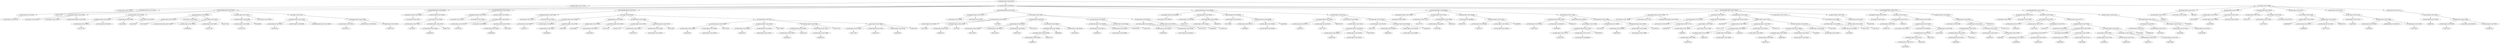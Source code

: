 strict digraph  {
<_ast.alias object at 0xa21776fd0>;
<_ast.Import object at 0xa17797610>;
<_ast.Load object at 0x10295c1d0>;
<_ast.Name object at 0xa17cf5550>;
<_ast.Attribute object at 0xa17303290>;
Load1921233;
<_ast.arg object at 0xa17cf5cd0>;
<_ast.arg object at 0xa17cf5750>;
<_ast.NameConstant object at 0xa17cf5d50>;
<_ast.arguments object at 0xa17cf5650>;
<_ast.Name object at 0xa17cf5850>;
Load7357594;
<_ast.Store object at 0x10295c290>;
<_ast.Attribute object at 0xa173b0050>;
<_ast.Name object at 0xa17cf5dd0>;
Store5422963;
<_ast.List object at 0xa17cf5950>;
Load1449167;
<_ast.Assign object at 0xa178c4990>;
<_ast.Name object at 0xa17cf5e50>;
Store7418440;
<_ast.Add object at 0x10295cc90>;
<_ast.NameConstant object at 0xa17cf5ed0>;
<_ast.Name object at 0xa17cf5a90>;
Load6786464;
<_ast.Name object at 0xa17cf5f50>;
Load3417003;
<_ast.List object at 0xa17cf5a10>;
Load4773843;
<_ast.AugAssign object at 0xa22fe4ad0>;
<_ast.Name object at 0xa17cf5b90>;
Load1574010;
<_ast.Attribute object at 0xa17cf5fd0>;
Store8663641;
<_ast.Dict object at 0xa17cf58d0>;
<_ast.Assign object at 0xa17cf5b10>;
<_ast.Name object at 0xa17cf5c90>;
Load1878364;
<_ast.IsNot object at 0x102961fd0>;
<_ast.NameConstant object at 0xa17cf56d0>;
<_ast.Compare object at 0xa17cf57d0>;
<_ast.Name object at 0xa17cf5d10>;
Store5933372;
<_ast.BitOr object at 0x102961390>;
<_ast.Name object at 0xa17cf55d0>;
Load9491164;
<_ast.AugAssign object at 0xa177d3a90>;
<_ast.If object at 0xa17cf5c10>;
<_ast.FunctionDef object at 0xa17cf5c50>;
<_ast.arg object at 0xa17cf5510>;
<_ast.arguments object at 0xa17cf5d90>;
<_ast.Name object at 0xa17cf5450>;
Load7695927;
<_ast.Name object at 0xa17cf53d0>;
Load8230053;
<_ast.Attribute object at 0xa17cf5410>;
Load8957556;
<_ast.Call object at 0xa17cf5490>;
<_ast.Return object at 0xa17cf54d0>;
<_ast.FunctionDef object at 0xa22f65590>;
<_ast.arg object at 0xa17cf5310>;
<_ast.arg object at 0xa17cf52d0>;
<_ast.arguments object at 0xa17cf5350>;
<_ast.Name object at 0xa17cf5210>;
Load5790705;
<_ast.In object at 0x1029690d0>;
<_ast.Name object at 0xa17cf5190>;
Load2968186;
<_ast.Attribute object at 0xa17cf51d0>;
Load7053565;
<_ast.Compare object at 0xa17cf5250>;
<_ast.Return object at 0xa17cf5290>;
<_ast.FunctionDef object at 0xa17cf5390>;
<_ast.arg object at 0xa17cf5090>;
<_ast.arg object at 0xa17cf5050>;
<_ast.arguments object at 0xa17cf50d0>;
<_ast.Name object at 0xa17cf3f90>;
Load7956172;
<_ast.NotIn object at 0x102969190>;
<_ast.Name object at 0xa17cf3f10>;
Load9461966;
<_ast.Attribute object at 0xa17cf3f50>;
Load9562666;
<_ast.Compare object at 0xa17cf3fd0>;
<_ast.Name object at 0xa17cf3e90>;
Store8196960;
<_ast.Name object at 0xa17cf3e10>;
Load3705642;
<_ast.Attribute object at 0xa17cf3e50>;
Load7922501;
<_ast.Assign object at 0xa17cf3ed0>;
<_ast.Name object at 0xa17cf3d90>;
Store9621759;
<_ast.Name object at 0xa17cf3d10>;
Load5537935;
<_ast.Num object at 0xa17cf3c90>;
<_ast.Index object at 0xa17cf3cd0>;
<_ast.Subscript object at 0xa17cf3d50>;
Load7559603;
<_ast.Assign object at 0xa17cf3dd0>;
<_ast.Name object at 0xa17cf3b90>;
Load2247636;
<_ast.Num object at 0xa17cf3b10>;
<_ast.Index object at 0xa17cf3b50>;
<_ast.Subscript object at 0xa17cf3bd0>;
Store4332690;
<_ast.Name object at 0xa17cf3a90>;
Load4745032;
<_ast.Num object at 0xa17cf3a10>;
<_ast.Index object at 0xa17cf3a50>;
<_ast.Subscript object at 0xa17cf3ad0>;
Store2764980;
<_ast.Name object at 0xa17cf3950>;
Load4536551;
<_ast.Attribute object at 0xa17cf3990>;
Load5152318;
<_ast.Name object at 0xa17cf38d0>;
Load9709355;
<_ast.Index object at 0xa17cf3910>;
<_ast.Subscript object at 0xa17cf39d0>;
Store2672657;
<_ast.Name object at 0xa17cf3850>;
Load7117945;
<_ast.Name object at 0xa17cf37d0>;
Load7941754;
<_ast.Name object at 0xa17cf3790>;
Load5010097;
<_ast.List object at 0xa17cf3890>;
Load8416295;
<_ast.Assign object at 0xa17cf3c50>;
<_ast.If object at 0xa178b4c90>;
<_ast.FunctionDef object at 0xa17cf5110>;
<_ast.arg object at 0xa17cf36d0>;
<_ast.arg object at 0xa17cf3690>;
<_ast.arguments object at 0xa17cf3710>;
<_ast.Name object at 0xa17cf35d0>;
Load7758086;
<_ast.Name object at 0xa17cf3550>;
Load4504743;
<_ast.Attribute object at 0xa17cf3590>;
Load792566;
<_ast.Compare object at 0xa17cf3610>;
In5195500;
<_ast.Name object at 0xa17d02fd0>;
Store7781853;
<_ast.Name object at 0xa17d02e10>;
Store2734495;
<_ast.Name object at 0xa17d02f50>;
Store6225453;
<_ast.Tuple object at 0xa17d02e90>;
Store3108228;
<_ast.Name object at 0xa17d02d10>;
Load4686512;
<_ast.Attribute object at 0xa17d02ed0>;
Load1097725;
<_ast.Attribute object at 0xa17d02d90>;
Load9648485;
<_ast.Name object at 0xa17d02e50>;
Load3730354;
<_ast.Call object at 0xa1e126b50>;
<_ast.Assign object at 0xa17d02f10>;
<_ast.Name object at 0xa17d02c10>;
Load9923816;
<_ast.Num object at 0xa17d02b90>;
<_ast.Index object at 0xa17d02d50>;
<_ast.Subscript object at 0xa17d02dd0>;
Store4055802;
<_ast.Name object at 0xa17d02cd0>;
Load8427995;
<_ast.Assign object at 0xa17d02c90>;
<_ast.Name object at 0xa17d02a90>;
Load9169238;
<_ast.Num object at 0xa17d02a10>;
<_ast.Index object at 0xa17d02bd0>;
<_ast.Subscript object at 0xa17d02c50>;
Store5631769;
<_ast.Name object at 0xa17d02b50>;
Load8568304;
<_ast.Assign object at 0xa17d02b10>;
<_ast.If object at 0xa17cf3650>;
<_ast.FunctionDef object at 0xa17cf3750>;
<_ast.arg object at 0xa17d02910>;
<_ast.arguments object at 0xa17d02ad0>;
<_ast.Name object at 0xa17d02890>;
Store4129242;
<_ast.Name object at 0xa17d02810>;
Load5002340;
<_ast.Attribute object at 0xa17d029d0>;
Load8499795;
<_ast.Assign object at 0xa17d02a50>;
<_ast.Name object at 0xa17d02790>;
Store7425846;
<_ast.Name object at 0xa17d02710>;
Load5860654;
<_ast.Num object at 0xa17d02690>;
<_ast.Index object at 0xa17d02850>;
<_ast.Subscript object at 0xa17d028d0>;
Load6465480;
<_ast.Assign object at 0xa17d02950>;
<_ast.Name object at 0xa17d02750>;
Load550301;
<_ast.Name object at 0xa17d02590>;
Load7115691;
<_ast.Compare object at 0xa17d02610>;
IsNot5953376;
<_ast.Name object at 0xa17d02490>;
Load3153146;
<_ast.Num object at 0xa17d02410>;
<_ast.Index object at 0xa17d025d0>;
<_ast.Subscript object at 0xa17d02650>;
Load7797906;
<_ast.Yield object at 0xa17d02510>;
<_ast.Expr object at 0xa17d026d0>;
<_ast.Name object at 0xa17d02390>;
Store741858;
<_ast.Name object at 0xa17d023d0>;
Load6647580;
<_ast.Num object at 0xa17d02f90>;
<_ast.Index object at 0xa17d02450>;
<_ast.Subscript object at 0xa17d024d0>;
Load6930330;
<_ast.Assign object at 0xa17d02550>;
<_ast.While object at 0xa17d027d0>;
<_ast.FunctionDef object at 0xa17d02990>;
<_ast.arg object at 0xa178e8350>;
<_ast.arguments object at 0xa173106d0>;
<_ast.Name object at 0xa177d5150>;
Store1577074;
<_ast.Name object at 0xa2a824a50>;
Load2455864;
<_ast.Attribute object at 0xa17c00e90>;
Load301244;
<_ast.Assign object at 0xa17c11b90>;
<_ast.Name object at 0xa16ffd410>;
Store6432783;
<_ast.Name object at 0xa17005dd0>;
Load591181;
<_ast.Num object at 0xa17005e50>;
<_ast.Index object at 0xa17005a10>;
<_ast.Subscript object at 0xa177d3b10>;
Load4800932;
<_ast.Assign object at 0xa178e04d0>;
<_ast.Name object at 0xa17025d10>;
Load8249239;
<_ast.Name object at 0xa2ab0d710>;
Load2693609;
<_ast.Compare object at 0xa177cd590>;
IsNot6521677;
<_ast.Name object at 0xa177b7310>;
Load2110780;
<_ast.Num object at 0xa1b698b50>;
<_ast.Index object at 0xa177c2c10>;
<_ast.Subscript object at 0xa177b7d50>;
Load5006505;
<_ast.Yield object at 0xa17c08d10>;
<_ast.Expr object at 0xa175661d0>;
<_ast.Name object at 0xa177bbf90>;
Store1580183;
<_ast.Name object at 0xa1700bf50>;
Load6780530;
<_ast.Num object at 0xa1779df90>;
<_ast.Index object at 0xa1779d650>;
<_ast.Subscript object at 0xa17799c90>;
Load2856148;
<_ast.Assign object at 0xa177bbfd0>;
<_ast.While object at 0xa177cde50>;
<_ast.FunctionDef object at 0xa2309ec90>;
<_ast.arg object at 0xa1779d390>;
<_ast.arg object at 0xa17773750>;
<_ast.NameConstant object at 0xa177b16d0>;
<_ast.arguments object at 0xa1779d7d0>;
<_ast.Not object at 0x1029617d0>;
<_ast.Name object at 0xa17717750>;
Load4889268;
<_ast.UnaryOp object at 0xa177ade90>;
<_ast.Name object at 0xa177a4cd0>;
Load866507;
<_ast.Str object at 0xa177a4d50>;
<_ast.Call object at 0xa177ab950>;
<_ast.Raise object at 0xa190c5650>;
<_ast.If object at 0xa172f5450>;
<_ast.Name object at 0xa1731a590>;
Store5463857;
<_ast.Name object at 0xa1753eb50>;
Load1571132;
<_ast.Name object at 0xa17cf9450>;
Load5387394;
<_ast.Attribute object at 0xa17cf9490>;
Load6935150;
<_ast.Num object at 0xa17cf93d0>;
<_ast.Index object at 0xa17cf9410>;
<_ast.Subscript object at 0xa17cf94d0>;
Load1280511;
<_ast.Num object at 0xa17cf9350>;
<_ast.Index object at 0xa17cf9390>;
<_ast.Subscript object at 0xa17cf9510>;
Load2972574;
<_ast.Name object at 0xa17cf9250>;
Load7651031;
<_ast.Attribute object at 0xa17cf9290>;
Load9670905;
<_ast.Num object at 0xa17cf91d0>;
<_ast.Index object at 0xa17cf9210>;
<_ast.Subscript object at 0xa17cf92d0>;
Load94950;
<_ast.Num object at 0xa17cf9150>;
<_ast.Index object at 0xa17cf9190>;
<_ast.Subscript object at 0xa17cf9310>;
Load5350801;
<_ast.IfExp object at 0xa1771d790>;
<_ast.Assign object at 0xa1731af10>;
<_ast.Name object at 0xa17cf9050>;
Load353488;
<_ast.Attribute object at 0xa17cf9090>;
Load3312984;
<_ast.Name object at 0xa17cf7fd0>;
Load1834279;
<_ast.Call object at 0xa17cf90d0>;
<_ast.Expr object at 0xa17cf9110>;
<_ast.Name object at 0xa17cf7f50>;
Load6785581;
<_ast.Return object at 0xa17cf7f90>;
<_ast.FunctionDef object at 0xa1779db10>;
<_ast.arg object at 0xa17cf7e90>;
<_ast.arguments object at 0xa17cf7ed0>;
<_ast.Name object at 0xa17cf7dd0>;
Load6541236;
<_ast.UnaryOp object at 0xa17cf7e10>;
Not6383237;
<_ast.Str object at 0xa17cf7d10>;
<_ast.Mod object at 0x102961090>;
<_ast.Name object at 0xa17cf7c10>;
Load1939280;
<_ast.Attribute object at 0xa17cf7c50>;
Load4114043;
<_ast.Attribute object at 0xa17cf7c90>;
Load2412265;
<_ast.Tuple object at 0xa17cf7cd0>;
Load1201508;
<_ast.BinOp object at 0xa17cf7d50>;
<_ast.Return object at 0xa17cf7d90>;
<_ast.If object at 0xa17cf7e50>;
<_ast.Str object at 0xa17cf7b90>;
<_ast.Name object at 0xa17cf7a90>;
Load6245861;
<_ast.Attribute object at 0xa17cf7ad0>;
Load7368117;
<_ast.Attribute object at 0xa17cf7b10>;
Load9097117;
<_ast.Name object at 0xa17cf7a10>;
Load2201241;
<_ast.Name object at 0xa17cf79d0>;
Load967644;
<_ast.Call object at 0xa17cf7a50>;
<_ast.Tuple object at 0xa17cf7b50>;
Load3753779;
<_ast.BinOp object at 0xa17cf7bd0>;
Mod9359214;
<_ast.Return object at 0xa17005390>;
<_ast.FunctionDef object at 0xa17cf7f10>;
<_ast.arg object at 0xa17cf78d0>;
<_ast.arg object at 0xa17cf7890>;
<_ast.arguments object at 0xa17cf7910>;
<_ast.Name object at 0xa17cf77d0>;
Load4616861;
<_ast.Name object at 0xa17cf7790>;
Load3718576;
<_ast.Name object at 0xa17cf7750>;
Load678910;
<_ast.Call object at 0xa17cf7810>;
<_ast.And object at 0x10295ca90>;
<_ast.Name object at 0xa17cf7610>;
Load4549940;
<_ast.Name object at 0xa17cf75d0>;
Load3161569;
<_ast.Call object at 0xa17cf7650>;
<_ast.Eq object at 0x102961a90>;
<_ast.Name object at 0xa17cf7550>;
Load4430529;
<_ast.Name object at 0xa17cf7510>;
Load7004560;
<_ast.Call object at 0xa17cf7590>;
<_ast.Compare object at 0xa17cf7690>;
<_ast.Name object at 0xa17cf7450>;
Load1665811;
<_ast.Name object at 0xa17cf7410>;
Load6531639;
<_ast.Call object at 0xa17cf7490>;
<_ast.Name object at 0xa17cf7390>;
Load9765212;
<_ast.Name object at 0xa17cf7350>;
Load7549028;
<_ast.Call object at 0xa17cf73d0>;
<_ast.Compare object at 0xa17cf74d0>;
Eq2708289;
<_ast.BoolOp object at 0xa17cf76d0>;
<_ast.Return object at 0xa17cf7710>;
<_ast.If object at 0xa17cf7850>;
<_ast.Name object at 0xa17cf7290>;
Load8854199;
<_ast.Name object at 0xa17cf7250>;
Load7456149;
<_ast.Call object at 0xa17cf72d0>;
<_ast.Name object at 0xa17cf71d0>;
Load3395944;
<_ast.Name object at 0xa17cf7190>;
Load7309768;
<_ast.Call object at 0xa17cf7210>;
<_ast.Compare object at 0xa17cf7310>;
Eq7692884;
<_ast.Return object at 0xa1aa75350>;
<_ast.FunctionDef object at 0xa17cf7950>;
<_ast.ClassDef object at 0xa2b089710>;
<_ast.Name object at 0xa17cf7110>;
Load806677;
<_ast.Str object at 0xa17cf70d0>;
<_ast.Compare object at 0xa17cf7150>;
Eq5469551;
<_ast.Name object at 0xa17cf7050>;
Store7059208;
<_ast.Name object at 0xa17cf34d0>;
Load7281899;
<_ast.Str object at 0xa17cf3490>;
<_ast.Call object at 0xa17cf3510>;
<_ast.Assign object at 0xa17cf7090>;
<_ast.Name object at 0xa17cf3410>;
Store5181311;
<_ast.Name object at 0xa17cf3390>;
Load7737856;
<_ast.Str object at 0xa17cf3350>;
<_ast.Call object at 0xa17cf33d0>;
<_ast.Assign object at 0xa17cf3450>;
<_ast.Name object at 0xa17cf3290>;
Load6588918;
<_ast.Name object at 0xa17cf3210>;
Load6608950;
<_ast.Name object at 0xa17cf31d0>;
Load7072749;
<_ast.BinOp object at 0xa17cf3250>;
BitOr6072615;
<_ast.Call object at 0xa17cf32d0>;
<_ast.Expr object at 0xa17cf3310>;
<_ast.Name object at 0xa17cf3110>;
Load4534697;
<_ast.Name object at 0xa17cf3090>;
Load430854;
<_ast.BitAnd object at 0x102961510>;
<_ast.Name object at 0xa17cf3050>;
Load2228667;
<_ast.BinOp object at 0xa17cf30d0>;
<_ast.Call object at 0xa17cf3150>;
<_ast.Expr object at 0xa17cf3190>;
<_ast.Name object at 0xa17cf1690>;
Load9932062;
<_ast.Name object at 0xa17cf1f90>;
Load5261534;
<_ast.Sub object at 0x10295cd50>;
<_ast.Name object at 0xa17cf1f50>;
Load8482324;
<_ast.BinOp object at 0xa17cf1fd0>;
<_ast.Call object at 0xa17cf1650>;
<_ast.Expr object at 0xa17cf1710>;
<_ast.If object at 0xa1779ddd0>;
<_ast.Module object at 0xa1a67cad0>;
<_ast.Import object at 0xa17797610> -> <_ast.alias object at 0xa21776fd0>;
<_ast.Name object at 0xa17cf5550> -> <_ast.Load object at 0x10295c1d0>;
<_ast.Attribute object at 0xa17303290> -> <_ast.Name object at 0xa17cf5550>;
<_ast.Attribute object at 0xa17303290> -> Load1921233;
<_ast.arguments object at 0xa17cf5650> -> <_ast.arg object at 0xa17cf5cd0>;
<_ast.arguments object at 0xa17cf5650> -> <_ast.arg object at 0xa17cf5750>;
<_ast.arguments object at 0xa17cf5650> -> <_ast.NameConstant object at 0xa17cf5d50>;
<_ast.Name object at 0xa17cf5850> -> Load7357594;
<_ast.Attribute object at 0xa173b0050> -> <_ast.Name object at 0xa17cf5850>;
<_ast.Attribute object at 0xa173b0050> -> <_ast.Store object at 0x10295c290>;
<_ast.Name object at 0xa17cf5dd0> -> Store5422963;
<_ast.List object at 0xa17cf5950> -> Load1449167;
<_ast.Assign object at 0xa178c4990> -> <_ast.Attribute object at 0xa173b0050>;
<_ast.Assign object at 0xa178c4990> -> <_ast.Name object at 0xa17cf5dd0>;
<_ast.Assign object at 0xa178c4990> -> <_ast.List object at 0xa17cf5950>;
<_ast.Name object at 0xa17cf5e50> -> Store7418440;
<_ast.Name object at 0xa17cf5a90> -> Load6786464;
<_ast.Name object at 0xa17cf5f50> -> Load3417003;
<_ast.List object at 0xa17cf5a10> -> <_ast.NameConstant object at 0xa17cf5ed0>;
<_ast.List object at 0xa17cf5a10> -> <_ast.Name object at 0xa17cf5a90>;
<_ast.List object at 0xa17cf5a10> -> <_ast.Name object at 0xa17cf5f50>;
<_ast.List object at 0xa17cf5a10> -> Load4773843;
<_ast.AugAssign object at 0xa22fe4ad0> -> <_ast.Name object at 0xa17cf5e50>;
<_ast.AugAssign object at 0xa22fe4ad0> -> <_ast.Add object at 0x10295cc90>;
<_ast.AugAssign object at 0xa22fe4ad0> -> <_ast.List object at 0xa17cf5a10>;
<_ast.Name object at 0xa17cf5b90> -> Load1574010;
<_ast.Attribute object at 0xa17cf5fd0> -> <_ast.Name object at 0xa17cf5b90>;
<_ast.Attribute object at 0xa17cf5fd0> -> Store8663641;
<_ast.Assign object at 0xa17cf5b10> -> <_ast.Attribute object at 0xa17cf5fd0>;
<_ast.Assign object at 0xa17cf5b10> -> <_ast.Dict object at 0xa17cf58d0>;
<_ast.Name object at 0xa17cf5c90> -> Load1878364;
<_ast.Compare object at 0xa17cf57d0> -> <_ast.Name object at 0xa17cf5c90>;
<_ast.Compare object at 0xa17cf57d0> -> <_ast.IsNot object at 0x102961fd0>;
<_ast.Compare object at 0xa17cf57d0> -> <_ast.NameConstant object at 0xa17cf56d0>;
<_ast.Name object at 0xa17cf5d10> -> Store5933372;
<_ast.Name object at 0xa17cf55d0> -> Load9491164;
<_ast.AugAssign object at 0xa177d3a90> -> <_ast.Name object at 0xa17cf5d10>;
<_ast.AugAssign object at 0xa177d3a90> -> <_ast.BitOr object at 0x102961390>;
<_ast.AugAssign object at 0xa177d3a90> -> <_ast.Name object at 0xa17cf55d0>;
<_ast.If object at 0xa17cf5c10> -> <_ast.Compare object at 0xa17cf57d0>;
<_ast.If object at 0xa17cf5c10> -> <_ast.AugAssign object at 0xa177d3a90>;
<_ast.FunctionDef object at 0xa17cf5c50> -> <_ast.arguments object at 0xa17cf5650>;
<_ast.FunctionDef object at 0xa17cf5c50> -> <_ast.Assign object at 0xa178c4990>;
<_ast.FunctionDef object at 0xa17cf5c50> -> <_ast.AugAssign object at 0xa22fe4ad0>;
<_ast.FunctionDef object at 0xa17cf5c50> -> <_ast.Assign object at 0xa17cf5b10>;
<_ast.FunctionDef object at 0xa17cf5c50> -> <_ast.If object at 0xa17cf5c10>;
<_ast.arguments object at 0xa17cf5d90> -> <_ast.arg object at 0xa17cf5510>;
<_ast.Name object at 0xa17cf5450> -> Load7695927;
<_ast.Name object at 0xa17cf53d0> -> Load8230053;
<_ast.Attribute object at 0xa17cf5410> -> <_ast.Name object at 0xa17cf53d0>;
<_ast.Attribute object at 0xa17cf5410> -> Load8957556;
<_ast.Call object at 0xa17cf5490> -> <_ast.Name object at 0xa17cf5450>;
<_ast.Call object at 0xa17cf5490> -> <_ast.Attribute object at 0xa17cf5410>;
<_ast.Return object at 0xa17cf54d0> -> <_ast.Call object at 0xa17cf5490>;
<_ast.FunctionDef object at 0xa22f65590> -> <_ast.arguments object at 0xa17cf5d90>;
<_ast.FunctionDef object at 0xa22f65590> -> <_ast.Return object at 0xa17cf54d0>;
<_ast.arguments object at 0xa17cf5350> -> <_ast.arg object at 0xa17cf5310>;
<_ast.arguments object at 0xa17cf5350> -> <_ast.arg object at 0xa17cf52d0>;
<_ast.Name object at 0xa17cf5210> -> Load5790705;
<_ast.Name object at 0xa17cf5190> -> Load2968186;
<_ast.Attribute object at 0xa17cf51d0> -> <_ast.Name object at 0xa17cf5190>;
<_ast.Attribute object at 0xa17cf51d0> -> Load7053565;
<_ast.Compare object at 0xa17cf5250> -> <_ast.Name object at 0xa17cf5210>;
<_ast.Compare object at 0xa17cf5250> -> <_ast.In object at 0x1029690d0>;
<_ast.Compare object at 0xa17cf5250> -> <_ast.Attribute object at 0xa17cf51d0>;
<_ast.Return object at 0xa17cf5290> -> <_ast.Compare object at 0xa17cf5250>;
<_ast.FunctionDef object at 0xa17cf5390> -> <_ast.arguments object at 0xa17cf5350>;
<_ast.FunctionDef object at 0xa17cf5390> -> <_ast.Return object at 0xa17cf5290>;
<_ast.arguments object at 0xa17cf50d0> -> <_ast.arg object at 0xa17cf5090>;
<_ast.arguments object at 0xa17cf50d0> -> <_ast.arg object at 0xa17cf5050>;
<_ast.Name object at 0xa17cf3f90> -> Load7956172;
<_ast.Name object at 0xa17cf3f10> -> Load9461966;
<_ast.Attribute object at 0xa17cf3f50> -> <_ast.Name object at 0xa17cf3f10>;
<_ast.Attribute object at 0xa17cf3f50> -> Load9562666;
<_ast.Compare object at 0xa17cf3fd0> -> <_ast.Name object at 0xa17cf3f90>;
<_ast.Compare object at 0xa17cf3fd0> -> <_ast.NotIn object at 0x102969190>;
<_ast.Compare object at 0xa17cf3fd0> -> <_ast.Attribute object at 0xa17cf3f50>;
<_ast.Name object at 0xa17cf3e90> -> Store8196960;
<_ast.Name object at 0xa17cf3e10> -> Load3705642;
<_ast.Attribute object at 0xa17cf3e50> -> <_ast.Name object at 0xa17cf3e10>;
<_ast.Attribute object at 0xa17cf3e50> -> Load7922501;
<_ast.Assign object at 0xa17cf3ed0> -> <_ast.Name object at 0xa17cf3e90>;
<_ast.Assign object at 0xa17cf3ed0> -> <_ast.Attribute object at 0xa17cf3e50>;
<_ast.Name object at 0xa17cf3d90> -> Store9621759;
<_ast.Name object at 0xa17cf3d10> -> Load5537935;
<_ast.Index object at 0xa17cf3cd0> -> <_ast.Num object at 0xa17cf3c90>;
<_ast.Subscript object at 0xa17cf3d50> -> <_ast.Name object at 0xa17cf3d10>;
<_ast.Subscript object at 0xa17cf3d50> -> <_ast.Index object at 0xa17cf3cd0>;
<_ast.Subscript object at 0xa17cf3d50> -> Load7559603;
<_ast.Assign object at 0xa17cf3dd0> -> <_ast.Name object at 0xa17cf3d90>;
<_ast.Assign object at 0xa17cf3dd0> -> <_ast.Subscript object at 0xa17cf3d50>;
<_ast.Name object at 0xa17cf3b90> -> Load2247636;
<_ast.Index object at 0xa17cf3b50> -> <_ast.Num object at 0xa17cf3b10>;
<_ast.Subscript object at 0xa17cf3bd0> -> <_ast.Name object at 0xa17cf3b90>;
<_ast.Subscript object at 0xa17cf3bd0> -> <_ast.Index object at 0xa17cf3b50>;
<_ast.Subscript object at 0xa17cf3bd0> -> Store4332690;
<_ast.Name object at 0xa17cf3a90> -> Load4745032;
<_ast.Index object at 0xa17cf3a50> -> <_ast.Num object at 0xa17cf3a10>;
<_ast.Subscript object at 0xa17cf3ad0> -> <_ast.Name object at 0xa17cf3a90>;
<_ast.Subscript object at 0xa17cf3ad0> -> <_ast.Index object at 0xa17cf3a50>;
<_ast.Subscript object at 0xa17cf3ad0> -> Store2764980;
<_ast.Name object at 0xa17cf3950> -> Load4536551;
<_ast.Attribute object at 0xa17cf3990> -> <_ast.Name object at 0xa17cf3950>;
<_ast.Attribute object at 0xa17cf3990> -> Load5152318;
<_ast.Name object at 0xa17cf38d0> -> Load9709355;
<_ast.Index object at 0xa17cf3910> -> <_ast.Name object at 0xa17cf38d0>;
<_ast.Subscript object at 0xa17cf39d0> -> <_ast.Attribute object at 0xa17cf3990>;
<_ast.Subscript object at 0xa17cf39d0> -> <_ast.Index object at 0xa17cf3910>;
<_ast.Subscript object at 0xa17cf39d0> -> Store2672657;
<_ast.Name object at 0xa17cf3850> -> Load7117945;
<_ast.Name object at 0xa17cf37d0> -> Load7941754;
<_ast.Name object at 0xa17cf3790> -> Load5010097;
<_ast.List object at 0xa17cf3890> -> <_ast.Name object at 0xa17cf3850>;
<_ast.List object at 0xa17cf3890> -> <_ast.Name object at 0xa17cf37d0>;
<_ast.List object at 0xa17cf3890> -> <_ast.Name object at 0xa17cf3790>;
<_ast.List object at 0xa17cf3890> -> Load8416295;
<_ast.Assign object at 0xa17cf3c50> -> <_ast.Subscript object at 0xa17cf3bd0>;
<_ast.Assign object at 0xa17cf3c50> -> <_ast.Subscript object at 0xa17cf3ad0>;
<_ast.Assign object at 0xa17cf3c50> -> <_ast.Subscript object at 0xa17cf39d0>;
<_ast.Assign object at 0xa17cf3c50> -> <_ast.List object at 0xa17cf3890>;
<_ast.If object at 0xa178b4c90> -> <_ast.Compare object at 0xa17cf3fd0>;
<_ast.If object at 0xa178b4c90> -> <_ast.Assign object at 0xa17cf3ed0>;
<_ast.If object at 0xa178b4c90> -> <_ast.Assign object at 0xa17cf3dd0>;
<_ast.If object at 0xa178b4c90> -> <_ast.Assign object at 0xa17cf3c50>;
<_ast.FunctionDef object at 0xa17cf5110> -> <_ast.arguments object at 0xa17cf50d0>;
<_ast.FunctionDef object at 0xa17cf5110> -> <_ast.If object at 0xa178b4c90>;
<_ast.arguments object at 0xa17cf3710> -> <_ast.arg object at 0xa17cf36d0>;
<_ast.arguments object at 0xa17cf3710> -> <_ast.arg object at 0xa17cf3690>;
<_ast.Name object at 0xa17cf35d0> -> Load7758086;
<_ast.Name object at 0xa17cf3550> -> Load4504743;
<_ast.Attribute object at 0xa17cf3590> -> <_ast.Name object at 0xa17cf3550>;
<_ast.Attribute object at 0xa17cf3590> -> Load792566;
<_ast.Compare object at 0xa17cf3610> -> <_ast.Name object at 0xa17cf35d0>;
<_ast.Compare object at 0xa17cf3610> -> In5195500;
<_ast.Compare object at 0xa17cf3610> -> <_ast.Attribute object at 0xa17cf3590>;
<_ast.Name object at 0xa17d02fd0> -> Store7781853;
<_ast.Name object at 0xa17d02e10> -> Store2734495;
<_ast.Name object at 0xa17d02f50> -> Store6225453;
<_ast.Tuple object at 0xa17d02e90> -> <_ast.Name object at 0xa17d02fd0>;
<_ast.Tuple object at 0xa17d02e90> -> <_ast.Name object at 0xa17d02e10>;
<_ast.Tuple object at 0xa17d02e90> -> <_ast.Name object at 0xa17d02f50>;
<_ast.Tuple object at 0xa17d02e90> -> Store3108228;
<_ast.Name object at 0xa17d02d10> -> Load4686512;
<_ast.Attribute object at 0xa17d02ed0> -> <_ast.Name object at 0xa17d02d10>;
<_ast.Attribute object at 0xa17d02ed0> -> Load1097725;
<_ast.Attribute object at 0xa17d02d90> -> <_ast.Attribute object at 0xa17d02ed0>;
<_ast.Attribute object at 0xa17d02d90> -> Load9648485;
<_ast.Name object at 0xa17d02e50> -> Load3730354;
<_ast.Call object at 0xa1e126b50> -> <_ast.Attribute object at 0xa17d02d90>;
<_ast.Call object at 0xa1e126b50> -> <_ast.Name object at 0xa17d02e50>;
<_ast.Assign object at 0xa17d02f10> -> <_ast.Tuple object at 0xa17d02e90>;
<_ast.Assign object at 0xa17d02f10> -> <_ast.Call object at 0xa1e126b50>;
<_ast.Name object at 0xa17d02c10> -> Load9923816;
<_ast.Index object at 0xa17d02d50> -> <_ast.Num object at 0xa17d02b90>;
<_ast.Subscript object at 0xa17d02dd0> -> <_ast.Name object at 0xa17d02c10>;
<_ast.Subscript object at 0xa17d02dd0> -> <_ast.Index object at 0xa17d02d50>;
<_ast.Subscript object at 0xa17d02dd0> -> Store4055802;
<_ast.Name object at 0xa17d02cd0> -> Load8427995;
<_ast.Assign object at 0xa17d02c90> -> <_ast.Subscript object at 0xa17d02dd0>;
<_ast.Assign object at 0xa17d02c90> -> <_ast.Name object at 0xa17d02cd0>;
<_ast.Name object at 0xa17d02a90> -> Load9169238;
<_ast.Index object at 0xa17d02bd0> -> <_ast.Num object at 0xa17d02a10>;
<_ast.Subscript object at 0xa17d02c50> -> <_ast.Name object at 0xa17d02a90>;
<_ast.Subscript object at 0xa17d02c50> -> <_ast.Index object at 0xa17d02bd0>;
<_ast.Subscript object at 0xa17d02c50> -> Store5631769;
<_ast.Name object at 0xa17d02b50> -> Load8568304;
<_ast.Assign object at 0xa17d02b10> -> <_ast.Subscript object at 0xa17d02c50>;
<_ast.Assign object at 0xa17d02b10> -> <_ast.Name object at 0xa17d02b50>;
<_ast.If object at 0xa17cf3650> -> <_ast.Compare object at 0xa17cf3610>;
<_ast.If object at 0xa17cf3650> -> <_ast.Assign object at 0xa17d02f10>;
<_ast.If object at 0xa17cf3650> -> <_ast.Assign object at 0xa17d02c90>;
<_ast.If object at 0xa17cf3650> -> <_ast.Assign object at 0xa17d02b10>;
<_ast.FunctionDef object at 0xa17cf3750> -> <_ast.arguments object at 0xa17cf3710>;
<_ast.FunctionDef object at 0xa17cf3750> -> <_ast.If object at 0xa17cf3650>;
<_ast.arguments object at 0xa17d02ad0> -> <_ast.arg object at 0xa17d02910>;
<_ast.Name object at 0xa17d02890> -> Store4129242;
<_ast.Name object at 0xa17d02810> -> Load5002340;
<_ast.Attribute object at 0xa17d029d0> -> <_ast.Name object at 0xa17d02810>;
<_ast.Attribute object at 0xa17d029d0> -> Load8499795;
<_ast.Assign object at 0xa17d02a50> -> <_ast.Name object at 0xa17d02890>;
<_ast.Assign object at 0xa17d02a50> -> <_ast.Attribute object at 0xa17d029d0>;
<_ast.Name object at 0xa17d02790> -> Store7425846;
<_ast.Name object at 0xa17d02710> -> Load5860654;
<_ast.Index object at 0xa17d02850> -> <_ast.Num object at 0xa17d02690>;
<_ast.Subscript object at 0xa17d028d0> -> <_ast.Name object at 0xa17d02710>;
<_ast.Subscript object at 0xa17d028d0> -> <_ast.Index object at 0xa17d02850>;
<_ast.Subscript object at 0xa17d028d0> -> Load6465480;
<_ast.Assign object at 0xa17d02950> -> <_ast.Name object at 0xa17d02790>;
<_ast.Assign object at 0xa17d02950> -> <_ast.Subscript object at 0xa17d028d0>;
<_ast.Name object at 0xa17d02750> -> Load550301;
<_ast.Name object at 0xa17d02590> -> Load7115691;
<_ast.Compare object at 0xa17d02610> -> <_ast.Name object at 0xa17d02750>;
<_ast.Compare object at 0xa17d02610> -> IsNot5953376;
<_ast.Compare object at 0xa17d02610> -> <_ast.Name object at 0xa17d02590>;
<_ast.Name object at 0xa17d02490> -> Load3153146;
<_ast.Index object at 0xa17d025d0> -> <_ast.Num object at 0xa17d02410>;
<_ast.Subscript object at 0xa17d02650> -> <_ast.Name object at 0xa17d02490>;
<_ast.Subscript object at 0xa17d02650> -> <_ast.Index object at 0xa17d025d0>;
<_ast.Subscript object at 0xa17d02650> -> Load7797906;
<_ast.Yield object at 0xa17d02510> -> <_ast.Subscript object at 0xa17d02650>;
<_ast.Expr object at 0xa17d026d0> -> <_ast.Yield object at 0xa17d02510>;
<_ast.Name object at 0xa17d02390> -> Store741858;
<_ast.Name object at 0xa17d023d0> -> Load6647580;
<_ast.Index object at 0xa17d02450> -> <_ast.Num object at 0xa17d02f90>;
<_ast.Subscript object at 0xa17d024d0> -> <_ast.Name object at 0xa17d023d0>;
<_ast.Subscript object at 0xa17d024d0> -> <_ast.Index object at 0xa17d02450>;
<_ast.Subscript object at 0xa17d024d0> -> Load6930330;
<_ast.Assign object at 0xa17d02550> -> <_ast.Name object at 0xa17d02390>;
<_ast.Assign object at 0xa17d02550> -> <_ast.Subscript object at 0xa17d024d0>;
<_ast.While object at 0xa17d027d0> -> <_ast.Compare object at 0xa17d02610>;
<_ast.While object at 0xa17d027d0> -> <_ast.Expr object at 0xa17d026d0>;
<_ast.While object at 0xa17d027d0> -> <_ast.Assign object at 0xa17d02550>;
<_ast.FunctionDef object at 0xa17d02990> -> <_ast.arguments object at 0xa17d02ad0>;
<_ast.FunctionDef object at 0xa17d02990> -> <_ast.Assign object at 0xa17d02a50>;
<_ast.FunctionDef object at 0xa17d02990> -> <_ast.Assign object at 0xa17d02950>;
<_ast.FunctionDef object at 0xa17d02990> -> <_ast.While object at 0xa17d027d0>;
<_ast.arguments object at 0xa173106d0> -> <_ast.arg object at 0xa178e8350>;
<_ast.Name object at 0xa177d5150> -> Store1577074;
<_ast.Name object at 0xa2a824a50> -> Load2455864;
<_ast.Attribute object at 0xa17c00e90> -> <_ast.Name object at 0xa2a824a50>;
<_ast.Attribute object at 0xa17c00e90> -> Load301244;
<_ast.Assign object at 0xa17c11b90> -> <_ast.Name object at 0xa177d5150>;
<_ast.Assign object at 0xa17c11b90> -> <_ast.Attribute object at 0xa17c00e90>;
<_ast.Name object at 0xa16ffd410> -> Store6432783;
<_ast.Name object at 0xa17005dd0> -> Load591181;
<_ast.Index object at 0xa17005a10> -> <_ast.Num object at 0xa17005e50>;
<_ast.Subscript object at 0xa177d3b10> -> <_ast.Name object at 0xa17005dd0>;
<_ast.Subscript object at 0xa177d3b10> -> <_ast.Index object at 0xa17005a10>;
<_ast.Subscript object at 0xa177d3b10> -> Load4800932;
<_ast.Assign object at 0xa178e04d0> -> <_ast.Name object at 0xa16ffd410>;
<_ast.Assign object at 0xa178e04d0> -> <_ast.Subscript object at 0xa177d3b10>;
<_ast.Name object at 0xa17025d10> -> Load8249239;
<_ast.Name object at 0xa2ab0d710> -> Load2693609;
<_ast.Compare object at 0xa177cd590> -> <_ast.Name object at 0xa17025d10>;
<_ast.Compare object at 0xa177cd590> -> IsNot6521677;
<_ast.Compare object at 0xa177cd590> -> <_ast.Name object at 0xa2ab0d710>;
<_ast.Name object at 0xa177b7310> -> Load2110780;
<_ast.Index object at 0xa177c2c10> -> <_ast.Num object at 0xa1b698b50>;
<_ast.Subscript object at 0xa177b7d50> -> <_ast.Name object at 0xa177b7310>;
<_ast.Subscript object at 0xa177b7d50> -> <_ast.Index object at 0xa177c2c10>;
<_ast.Subscript object at 0xa177b7d50> -> Load5006505;
<_ast.Yield object at 0xa17c08d10> -> <_ast.Subscript object at 0xa177b7d50>;
<_ast.Expr object at 0xa175661d0> -> <_ast.Yield object at 0xa17c08d10>;
<_ast.Name object at 0xa177bbf90> -> Store1580183;
<_ast.Name object at 0xa1700bf50> -> Load6780530;
<_ast.Index object at 0xa1779d650> -> <_ast.Num object at 0xa1779df90>;
<_ast.Subscript object at 0xa17799c90> -> <_ast.Name object at 0xa1700bf50>;
<_ast.Subscript object at 0xa17799c90> -> <_ast.Index object at 0xa1779d650>;
<_ast.Subscript object at 0xa17799c90> -> Load2856148;
<_ast.Assign object at 0xa177bbfd0> -> <_ast.Name object at 0xa177bbf90>;
<_ast.Assign object at 0xa177bbfd0> -> <_ast.Subscript object at 0xa17799c90>;
<_ast.While object at 0xa177cde50> -> <_ast.Compare object at 0xa177cd590>;
<_ast.While object at 0xa177cde50> -> <_ast.Expr object at 0xa175661d0>;
<_ast.While object at 0xa177cde50> -> <_ast.Assign object at 0xa177bbfd0>;
<_ast.FunctionDef object at 0xa2309ec90> -> <_ast.arguments object at 0xa173106d0>;
<_ast.FunctionDef object at 0xa2309ec90> -> <_ast.Assign object at 0xa17c11b90>;
<_ast.FunctionDef object at 0xa2309ec90> -> <_ast.Assign object at 0xa178e04d0>;
<_ast.FunctionDef object at 0xa2309ec90> -> <_ast.While object at 0xa177cde50>;
<_ast.arguments object at 0xa1779d7d0> -> <_ast.arg object at 0xa1779d390>;
<_ast.arguments object at 0xa1779d7d0> -> <_ast.arg object at 0xa17773750>;
<_ast.arguments object at 0xa1779d7d0> -> <_ast.NameConstant object at 0xa177b16d0>;
<_ast.Name object at 0xa17717750> -> Load4889268;
<_ast.UnaryOp object at 0xa177ade90> -> <_ast.Not object at 0x1029617d0>;
<_ast.UnaryOp object at 0xa177ade90> -> <_ast.Name object at 0xa17717750>;
<_ast.Name object at 0xa177a4cd0> -> Load866507;
<_ast.Call object at 0xa177ab950> -> <_ast.Name object at 0xa177a4cd0>;
<_ast.Call object at 0xa177ab950> -> <_ast.Str object at 0xa177a4d50>;
<_ast.Raise object at 0xa190c5650> -> <_ast.Call object at 0xa177ab950>;
<_ast.If object at 0xa172f5450> -> <_ast.UnaryOp object at 0xa177ade90>;
<_ast.If object at 0xa172f5450> -> <_ast.Raise object at 0xa190c5650>;
<_ast.Name object at 0xa1731a590> -> Store5463857;
<_ast.Name object at 0xa1753eb50> -> Load1571132;
<_ast.Name object at 0xa17cf9450> -> Load5387394;
<_ast.Attribute object at 0xa17cf9490> -> <_ast.Name object at 0xa17cf9450>;
<_ast.Attribute object at 0xa17cf9490> -> Load6935150;
<_ast.Index object at 0xa17cf9410> -> <_ast.Num object at 0xa17cf93d0>;
<_ast.Subscript object at 0xa17cf94d0> -> <_ast.Attribute object at 0xa17cf9490>;
<_ast.Subscript object at 0xa17cf94d0> -> <_ast.Index object at 0xa17cf9410>;
<_ast.Subscript object at 0xa17cf94d0> -> Load1280511;
<_ast.Index object at 0xa17cf9390> -> <_ast.Num object at 0xa17cf9350>;
<_ast.Subscript object at 0xa17cf9510> -> <_ast.Subscript object at 0xa17cf94d0>;
<_ast.Subscript object at 0xa17cf9510> -> <_ast.Index object at 0xa17cf9390>;
<_ast.Subscript object at 0xa17cf9510> -> Load2972574;
<_ast.Name object at 0xa17cf9250> -> Load7651031;
<_ast.Attribute object at 0xa17cf9290> -> <_ast.Name object at 0xa17cf9250>;
<_ast.Attribute object at 0xa17cf9290> -> Load9670905;
<_ast.Index object at 0xa17cf9210> -> <_ast.Num object at 0xa17cf91d0>;
<_ast.Subscript object at 0xa17cf92d0> -> <_ast.Attribute object at 0xa17cf9290>;
<_ast.Subscript object at 0xa17cf92d0> -> <_ast.Index object at 0xa17cf9210>;
<_ast.Subscript object at 0xa17cf92d0> -> Load94950;
<_ast.Index object at 0xa17cf9190> -> <_ast.Num object at 0xa17cf9150>;
<_ast.Subscript object at 0xa17cf9310> -> <_ast.Subscript object at 0xa17cf92d0>;
<_ast.Subscript object at 0xa17cf9310> -> <_ast.Index object at 0xa17cf9190>;
<_ast.Subscript object at 0xa17cf9310> -> Load5350801;
<_ast.IfExp object at 0xa1771d790> -> <_ast.Name object at 0xa1753eb50>;
<_ast.IfExp object at 0xa1771d790> -> <_ast.Subscript object at 0xa17cf9510>;
<_ast.IfExp object at 0xa1771d790> -> <_ast.Subscript object at 0xa17cf9310>;
<_ast.Assign object at 0xa1731af10> -> <_ast.Name object at 0xa1731a590>;
<_ast.Assign object at 0xa1731af10> -> <_ast.IfExp object at 0xa1771d790>;
<_ast.Name object at 0xa17cf9050> -> Load353488;
<_ast.Attribute object at 0xa17cf9090> -> <_ast.Name object at 0xa17cf9050>;
<_ast.Attribute object at 0xa17cf9090> -> Load3312984;
<_ast.Name object at 0xa17cf7fd0> -> Load1834279;
<_ast.Call object at 0xa17cf90d0> -> <_ast.Attribute object at 0xa17cf9090>;
<_ast.Call object at 0xa17cf90d0> -> <_ast.Name object at 0xa17cf7fd0>;
<_ast.Expr object at 0xa17cf9110> -> <_ast.Call object at 0xa17cf90d0>;
<_ast.Name object at 0xa17cf7f50> -> Load6785581;
<_ast.Return object at 0xa17cf7f90> -> <_ast.Name object at 0xa17cf7f50>;
<_ast.FunctionDef object at 0xa1779db10> -> <_ast.arguments object at 0xa1779d7d0>;
<_ast.FunctionDef object at 0xa1779db10> -> <_ast.If object at 0xa172f5450>;
<_ast.FunctionDef object at 0xa1779db10> -> <_ast.Assign object at 0xa1731af10>;
<_ast.FunctionDef object at 0xa1779db10> -> <_ast.Expr object at 0xa17cf9110>;
<_ast.FunctionDef object at 0xa1779db10> -> <_ast.Return object at 0xa17cf7f90>;
<_ast.arguments object at 0xa17cf7ed0> -> <_ast.arg object at 0xa17cf7e90>;
<_ast.Name object at 0xa17cf7dd0> -> Load6541236;
<_ast.UnaryOp object at 0xa17cf7e10> -> Not6383237;
<_ast.UnaryOp object at 0xa17cf7e10> -> <_ast.Name object at 0xa17cf7dd0>;
<_ast.Name object at 0xa17cf7c10> -> Load1939280;
<_ast.Attribute object at 0xa17cf7c50> -> <_ast.Name object at 0xa17cf7c10>;
<_ast.Attribute object at 0xa17cf7c50> -> Load4114043;
<_ast.Attribute object at 0xa17cf7c90> -> <_ast.Attribute object at 0xa17cf7c50>;
<_ast.Attribute object at 0xa17cf7c90> -> Load2412265;
<_ast.Tuple object at 0xa17cf7cd0> -> <_ast.Attribute object at 0xa17cf7c90>;
<_ast.Tuple object at 0xa17cf7cd0> -> Load1201508;
<_ast.BinOp object at 0xa17cf7d50> -> <_ast.Str object at 0xa17cf7d10>;
<_ast.BinOp object at 0xa17cf7d50> -> <_ast.Mod object at 0x102961090>;
<_ast.BinOp object at 0xa17cf7d50> -> <_ast.Tuple object at 0xa17cf7cd0>;
<_ast.Return object at 0xa17cf7d90> -> <_ast.BinOp object at 0xa17cf7d50>;
<_ast.If object at 0xa17cf7e50> -> <_ast.UnaryOp object at 0xa17cf7e10>;
<_ast.If object at 0xa17cf7e50> -> <_ast.Return object at 0xa17cf7d90>;
<_ast.Name object at 0xa17cf7a90> -> Load6245861;
<_ast.Attribute object at 0xa17cf7ad0> -> <_ast.Name object at 0xa17cf7a90>;
<_ast.Attribute object at 0xa17cf7ad0> -> Load7368117;
<_ast.Attribute object at 0xa17cf7b10> -> <_ast.Attribute object at 0xa17cf7ad0>;
<_ast.Attribute object at 0xa17cf7b10> -> Load9097117;
<_ast.Name object at 0xa17cf7a10> -> Load2201241;
<_ast.Name object at 0xa17cf79d0> -> Load967644;
<_ast.Call object at 0xa17cf7a50> -> <_ast.Name object at 0xa17cf7a10>;
<_ast.Call object at 0xa17cf7a50> -> <_ast.Name object at 0xa17cf79d0>;
<_ast.Tuple object at 0xa17cf7b50> -> <_ast.Attribute object at 0xa17cf7b10>;
<_ast.Tuple object at 0xa17cf7b50> -> <_ast.Call object at 0xa17cf7a50>;
<_ast.Tuple object at 0xa17cf7b50> -> Load3753779;
<_ast.BinOp object at 0xa17cf7bd0> -> <_ast.Str object at 0xa17cf7b90>;
<_ast.BinOp object at 0xa17cf7bd0> -> Mod9359214;
<_ast.BinOp object at 0xa17cf7bd0> -> <_ast.Tuple object at 0xa17cf7b50>;
<_ast.Return object at 0xa17005390> -> <_ast.BinOp object at 0xa17cf7bd0>;
<_ast.FunctionDef object at 0xa17cf7f10> -> <_ast.arguments object at 0xa17cf7ed0>;
<_ast.FunctionDef object at 0xa17cf7f10> -> <_ast.If object at 0xa17cf7e50>;
<_ast.FunctionDef object at 0xa17cf7f10> -> <_ast.Return object at 0xa17005390>;
<_ast.arguments object at 0xa17cf7910> -> <_ast.arg object at 0xa17cf78d0>;
<_ast.arguments object at 0xa17cf7910> -> <_ast.arg object at 0xa17cf7890>;
<_ast.Name object at 0xa17cf77d0> -> Load4616861;
<_ast.Name object at 0xa17cf7790> -> Load3718576;
<_ast.Name object at 0xa17cf7750> -> Load678910;
<_ast.Call object at 0xa17cf7810> -> <_ast.Name object at 0xa17cf77d0>;
<_ast.Call object at 0xa17cf7810> -> <_ast.Name object at 0xa17cf7790>;
<_ast.Call object at 0xa17cf7810> -> <_ast.Name object at 0xa17cf7750>;
<_ast.Name object at 0xa17cf7610> -> Load4549940;
<_ast.Name object at 0xa17cf75d0> -> Load3161569;
<_ast.Call object at 0xa17cf7650> -> <_ast.Name object at 0xa17cf7610>;
<_ast.Call object at 0xa17cf7650> -> <_ast.Name object at 0xa17cf75d0>;
<_ast.Name object at 0xa17cf7550> -> Load4430529;
<_ast.Name object at 0xa17cf7510> -> Load7004560;
<_ast.Call object at 0xa17cf7590> -> <_ast.Name object at 0xa17cf7550>;
<_ast.Call object at 0xa17cf7590> -> <_ast.Name object at 0xa17cf7510>;
<_ast.Compare object at 0xa17cf7690> -> <_ast.Call object at 0xa17cf7650>;
<_ast.Compare object at 0xa17cf7690> -> <_ast.Eq object at 0x102961a90>;
<_ast.Compare object at 0xa17cf7690> -> <_ast.Call object at 0xa17cf7590>;
<_ast.Name object at 0xa17cf7450> -> Load1665811;
<_ast.Name object at 0xa17cf7410> -> Load6531639;
<_ast.Call object at 0xa17cf7490> -> <_ast.Name object at 0xa17cf7450>;
<_ast.Call object at 0xa17cf7490> -> <_ast.Name object at 0xa17cf7410>;
<_ast.Name object at 0xa17cf7390> -> Load9765212;
<_ast.Name object at 0xa17cf7350> -> Load7549028;
<_ast.Call object at 0xa17cf73d0> -> <_ast.Name object at 0xa17cf7390>;
<_ast.Call object at 0xa17cf73d0> -> <_ast.Name object at 0xa17cf7350>;
<_ast.Compare object at 0xa17cf74d0> -> <_ast.Call object at 0xa17cf7490>;
<_ast.Compare object at 0xa17cf74d0> -> Eq2708289;
<_ast.Compare object at 0xa17cf74d0> -> <_ast.Call object at 0xa17cf73d0>;
<_ast.BoolOp object at 0xa17cf76d0> -> <_ast.And object at 0x10295ca90>;
<_ast.BoolOp object at 0xa17cf76d0> -> <_ast.Compare object at 0xa17cf7690>;
<_ast.BoolOp object at 0xa17cf76d0> -> <_ast.Compare object at 0xa17cf74d0>;
<_ast.Return object at 0xa17cf7710> -> <_ast.BoolOp object at 0xa17cf76d0>;
<_ast.If object at 0xa17cf7850> -> <_ast.Call object at 0xa17cf7810>;
<_ast.If object at 0xa17cf7850> -> <_ast.Return object at 0xa17cf7710>;
<_ast.Name object at 0xa17cf7290> -> Load8854199;
<_ast.Name object at 0xa17cf7250> -> Load7456149;
<_ast.Call object at 0xa17cf72d0> -> <_ast.Name object at 0xa17cf7290>;
<_ast.Call object at 0xa17cf72d0> -> <_ast.Name object at 0xa17cf7250>;
<_ast.Name object at 0xa17cf71d0> -> Load3395944;
<_ast.Name object at 0xa17cf7190> -> Load7309768;
<_ast.Call object at 0xa17cf7210> -> <_ast.Name object at 0xa17cf71d0>;
<_ast.Call object at 0xa17cf7210> -> <_ast.Name object at 0xa17cf7190>;
<_ast.Compare object at 0xa17cf7310> -> <_ast.Call object at 0xa17cf72d0>;
<_ast.Compare object at 0xa17cf7310> -> Eq7692884;
<_ast.Compare object at 0xa17cf7310> -> <_ast.Call object at 0xa17cf7210>;
<_ast.Return object at 0xa1aa75350> -> <_ast.Compare object at 0xa17cf7310>;
<_ast.FunctionDef object at 0xa17cf7950> -> <_ast.arguments object at 0xa17cf7910>;
<_ast.FunctionDef object at 0xa17cf7950> -> <_ast.If object at 0xa17cf7850>;
<_ast.FunctionDef object at 0xa17cf7950> -> <_ast.Return object at 0xa1aa75350>;
<_ast.ClassDef object at 0xa2b089710> -> <_ast.Attribute object at 0xa17303290>;
<_ast.ClassDef object at 0xa2b089710> -> <_ast.FunctionDef object at 0xa17cf5c50>;
<_ast.ClassDef object at 0xa2b089710> -> <_ast.FunctionDef object at 0xa22f65590>;
<_ast.ClassDef object at 0xa2b089710> -> <_ast.FunctionDef object at 0xa17cf5390>;
<_ast.ClassDef object at 0xa2b089710> -> <_ast.FunctionDef object at 0xa17cf5110>;
<_ast.ClassDef object at 0xa2b089710> -> <_ast.FunctionDef object at 0xa17cf3750>;
<_ast.ClassDef object at 0xa2b089710> -> <_ast.FunctionDef object at 0xa17d02990>;
<_ast.ClassDef object at 0xa2b089710> -> <_ast.FunctionDef object at 0xa2309ec90>;
<_ast.ClassDef object at 0xa2b089710> -> <_ast.FunctionDef object at 0xa1779db10>;
<_ast.ClassDef object at 0xa2b089710> -> <_ast.FunctionDef object at 0xa17cf7f10>;
<_ast.ClassDef object at 0xa2b089710> -> <_ast.FunctionDef object at 0xa17cf7950>;
<_ast.Name object at 0xa17cf7110> -> Load806677;
<_ast.Compare object at 0xa17cf7150> -> <_ast.Name object at 0xa17cf7110>;
<_ast.Compare object at 0xa17cf7150> -> Eq5469551;
<_ast.Compare object at 0xa17cf7150> -> <_ast.Str object at 0xa17cf70d0>;
<_ast.Name object at 0xa17cf7050> -> Store7059208;
<_ast.Name object at 0xa17cf34d0> -> Load7281899;
<_ast.Call object at 0xa17cf3510> -> <_ast.Name object at 0xa17cf34d0>;
<_ast.Call object at 0xa17cf3510> -> <_ast.Str object at 0xa17cf3490>;
<_ast.Assign object at 0xa17cf7090> -> <_ast.Name object at 0xa17cf7050>;
<_ast.Assign object at 0xa17cf7090> -> <_ast.Call object at 0xa17cf3510>;
<_ast.Name object at 0xa17cf3410> -> Store5181311;
<_ast.Name object at 0xa17cf3390> -> Load7737856;
<_ast.Call object at 0xa17cf33d0> -> <_ast.Name object at 0xa17cf3390>;
<_ast.Call object at 0xa17cf33d0> -> <_ast.Str object at 0xa17cf3350>;
<_ast.Assign object at 0xa17cf3450> -> <_ast.Name object at 0xa17cf3410>;
<_ast.Assign object at 0xa17cf3450> -> <_ast.Call object at 0xa17cf33d0>;
<_ast.Name object at 0xa17cf3290> -> Load6588918;
<_ast.Name object at 0xa17cf3210> -> Load6608950;
<_ast.Name object at 0xa17cf31d0> -> Load7072749;
<_ast.BinOp object at 0xa17cf3250> -> <_ast.Name object at 0xa17cf3210>;
<_ast.BinOp object at 0xa17cf3250> -> BitOr6072615;
<_ast.BinOp object at 0xa17cf3250> -> <_ast.Name object at 0xa17cf31d0>;
<_ast.Call object at 0xa17cf32d0> -> <_ast.Name object at 0xa17cf3290>;
<_ast.Call object at 0xa17cf32d0> -> <_ast.BinOp object at 0xa17cf3250>;
<_ast.Expr object at 0xa17cf3310> -> <_ast.Call object at 0xa17cf32d0>;
<_ast.Name object at 0xa17cf3110> -> Load4534697;
<_ast.Name object at 0xa17cf3090> -> Load430854;
<_ast.Name object at 0xa17cf3050> -> Load2228667;
<_ast.BinOp object at 0xa17cf30d0> -> <_ast.Name object at 0xa17cf3090>;
<_ast.BinOp object at 0xa17cf30d0> -> <_ast.BitAnd object at 0x102961510>;
<_ast.BinOp object at 0xa17cf30d0> -> <_ast.Name object at 0xa17cf3050>;
<_ast.Call object at 0xa17cf3150> -> <_ast.Name object at 0xa17cf3110>;
<_ast.Call object at 0xa17cf3150> -> <_ast.BinOp object at 0xa17cf30d0>;
<_ast.Expr object at 0xa17cf3190> -> <_ast.Call object at 0xa17cf3150>;
<_ast.Name object at 0xa17cf1690> -> Load9932062;
<_ast.Name object at 0xa17cf1f90> -> Load5261534;
<_ast.Name object at 0xa17cf1f50> -> Load8482324;
<_ast.BinOp object at 0xa17cf1fd0> -> <_ast.Name object at 0xa17cf1f90>;
<_ast.BinOp object at 0xa17cf1fd0> -> <_ast.Sub object at 0x10295cd50>;
<_ast.BinOp object at 0xa17cf1fd0> -> <_ast.Name object at 0xa17cf1f50>;
<_ast.Call object at 0xa17cf1650> -> <_ast.Name object at 0xa17cf1690>;
<_ast.Call object at 0xa17cf1650> -> <_ast.BinOp object at 0xa17cf1fd0>;
<_ast.Expr object at 0xa17cf1710> -> <_ast.Call object at 0xa17cf1650>;
<_ast.If object at 0xa1779ddd0> -> <_ast.Compare object at 0xa17cf7150>;
<_ast.If object at 0xa1779ddd0> -> <_ast.Assign object at 0xa17cf7090>;
<_ast.If object at 0xa1779ddd0> -> <_ast.Assign object at 0xa17cf3450>;
<_ast.If object at 0xa1779ddd0> -> <_ast.Expr object at 0xa17cf3310>;
<_ast.If object at 0xa1779ddd0> -> <_ast.Expr object at 0xa17cf3190>;
<_ast.If object at 0xa1779ddd0> -> <_ast.Expr object at 0xa17cf1710>;
<_ast.Module object at 0xa1a67cad0> -> <_ast.Import object at 0xa17797610>;
<_ast.Module object at 0xa1a67cad0> -> <_ast.ClassDef object at 0xa2b089710>;
<_ast.Module object at 0xa1a67cad0> -> <_ast.If object at 0xa1779ddd0>;
}
